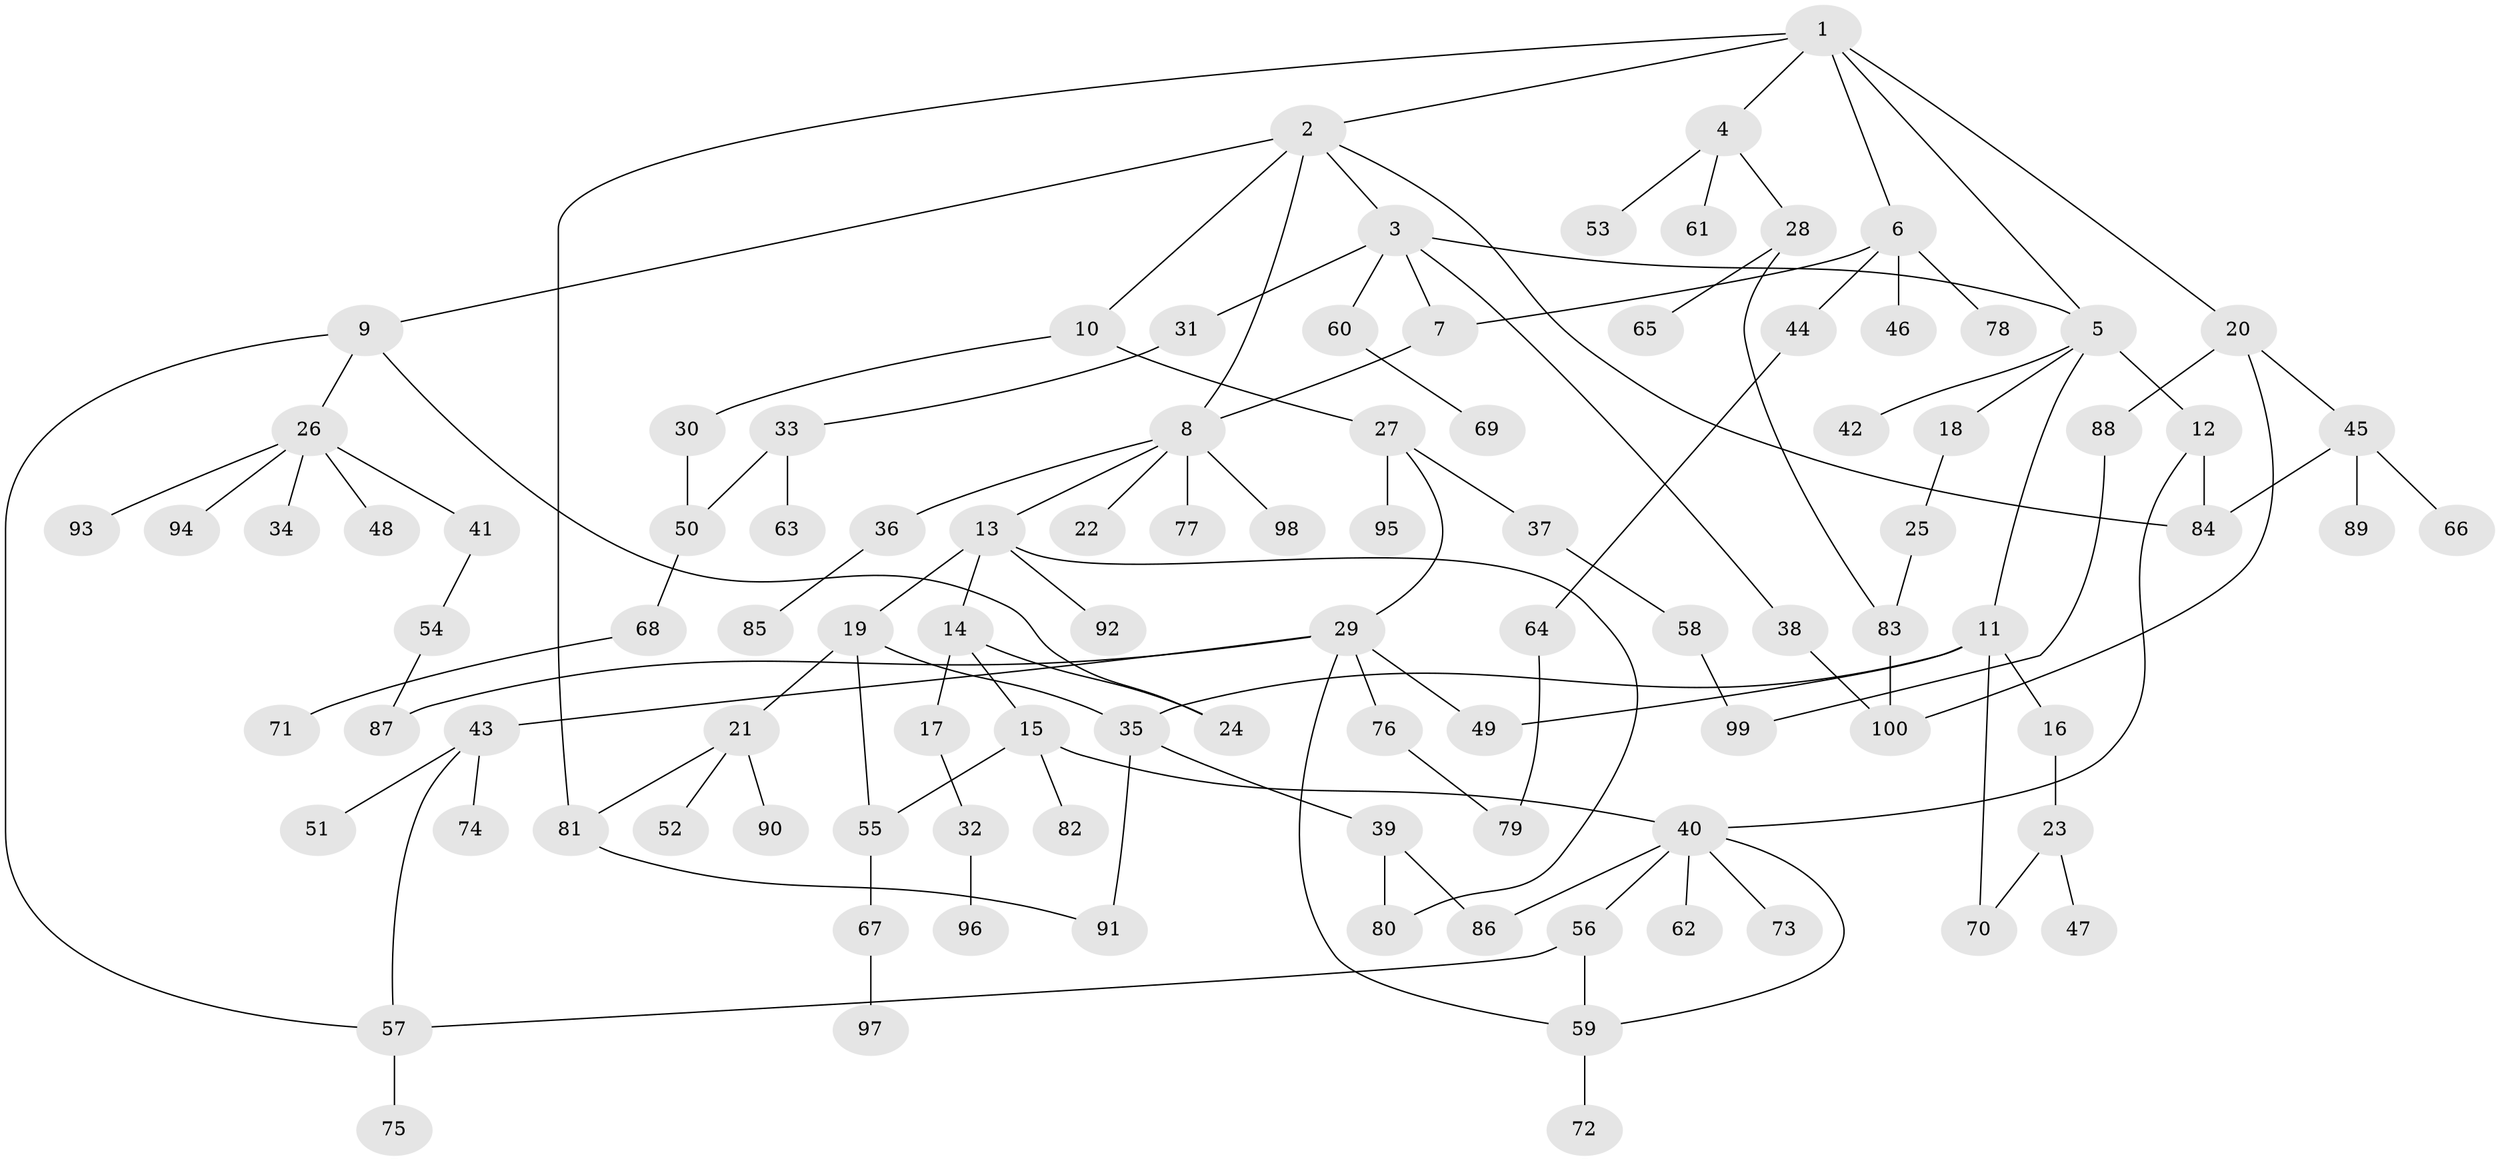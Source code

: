 // Generated by graph-tools (version 1.1) at 2025/38/02/21/25 10:38:51]
// undirected, 100 vertices, 125 edges
graph export_dot {
graph [start="1"]
  node [color=gray90,style=filled];
  1;
  2;
  3;
  4;
  5;
  6;
  7;
  8;
  9;
  10;
  11;
  12;
  13;
  14;
  15;
  16;
  17;
  18;
  19;
  20;
  21;
  22;
  23;
  24;
  25;
  26;
  27;
  28;
  29;
  30;
  31;
  32;
  33;
  34;
  35;
  36;
  37;
  38;
  39;
  40;
  41;
  42;
  43;
  44;
  45;
  46;
  47;
  48;
  49;
  50;
  51;
  52;
  53;
  54;
  55;
  56;
  57;
  58;
  59;
  60;
  61;
  62;
  63;
  64;
  65;
  66;
  67;
  68;
  69;
  70;
  71;
  72;
  73;
  74;
  75;
  76;
  77;
  78;
  79;
  80;
  81;
  82;
  83;
  84;
  85;
  86;
  87;
  88;
  89;
  90;
  91;
  92;
  93;
  94;
  95;
  96;
  97;
  98;
  99;
  100;
  1 -- 2;
  1 -- 4;
  1 -- 5;
  1 -- 6;
  1 -- 20;
  1 -- 81;
  2 -- 3;
  2 -- 8;
  2 -- 9;
  2 -- 10;
  2 -- 84;
  3 -- 7;
  3 -- 31;
  3 -- 38;
  3 -- 60;
  3 -- 5;
  4 -- 28;
  4 -- 53;
  4 -- 61;
  5 -- 11;
  5 -- 12;
  5 -- 18;
  5 -- 42;
  6 -- 44;
  6 -- 46;
  6 -- 78;
  6 -- 7;
  7 -- 8;
  8 -- 13;
  8 -- 22;
  8 -- 36;
  8 -- 77;
  8 -- 98;
  9 -- 24;
  9 -- 26;
  9 -- 57;
  10 -- 27;
  10 -- 30;
  11 -- 16;
  11 -- 49;
  11 -- 35;
  11 -- 70;
  12 -- 40;
  12 -- 84;
  13 -- 14;
  13 -- 19;
  13 -- 92;
  13 -- 80;
  14 -- 15;
  14 -- 17;
  14 -- 24;
  15 -- 40;
  15 -- 55;
  15 -- 82;
  16 -- 23;
  17 -- 32;
  18 -- 25;
  19 -- 21;
  19 -- 35;
  19 -- 55;
  20 -- 45;
  20 -- 88;
  20 -- 100;
  21 -- 52;
  21 -- 81;
  21 -- 90;
  23 -- 47;
  23 -- 70;
  25 -- 83;
  26 -- 34;
  26 -- 41;
  26 -- 48;
  26 -- 93;
  26 -- 94;
  27 -- 29;
  27 -- 37;
  27 -- 95;
  28 -- 65;
  28 -- 83;
  29 -- 43;
  29 -- 76;
  29 -- 49;
  29 -- 87;
  29 -- 59;
  30 -- 50;
  31 -- 33;
  32 -- 96;
  33 -- 63;
  33 -- 50;
  35 -- 39;
  35 -- 91;
  36 -- 85;
  37 -- 58;
  38 -- 100;
  39 -- 80;
  39 -- 86;
  40 -- 56;
  40 -- 62;
  40 -- 73;
  40 -- 86;
  40 -- 59;
  41 -- 54;
  43 -- 51;
  43 -- 57;
  43 -- 74;
  44 -- 64;
  45 -- 66;
  45 -- 89;
  45 -- 84;
  50 -- 68;
  54 -- 87;
  55 -- 67;
  56 -- 59;
  56 -- 57;
  57 -- 75;
  58 -- 99;
  59 -- 72;
  60 -- 69;
  64 -- 79;
  67 -- 97;
  68 -- 71;
  76 -- 79;
  81 -- 91;
  83 -- 100;
  88 -- 99;
}
